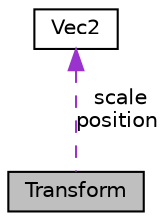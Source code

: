 digraph "Transform"
{
 // LATEX_PDF_SIZE
  edge [fontname="Helvetica",fontsize="10",labelfontname="Helvetica",labelfontsize="10"];
  node [fontname="Helvetica",fontsize="10",shape=record];
  Node1 [label="Transform",height=0.2,width=0.4,color="black", fillcolor="grey75", style="filled", fontcolor="black",tooltip=" "];
  Node2 -> Node1 [dir="back",color="darkorchid3",fontsize="10",style="dashed",label=" scale\nposition" ,fontname="Helvetica"];
  Node2 [label="Vec2",height=0.2,width=0.4,color="black", fillcolor="white", style="filled",URL="$classVec2.html",tooltip=" "];
}
